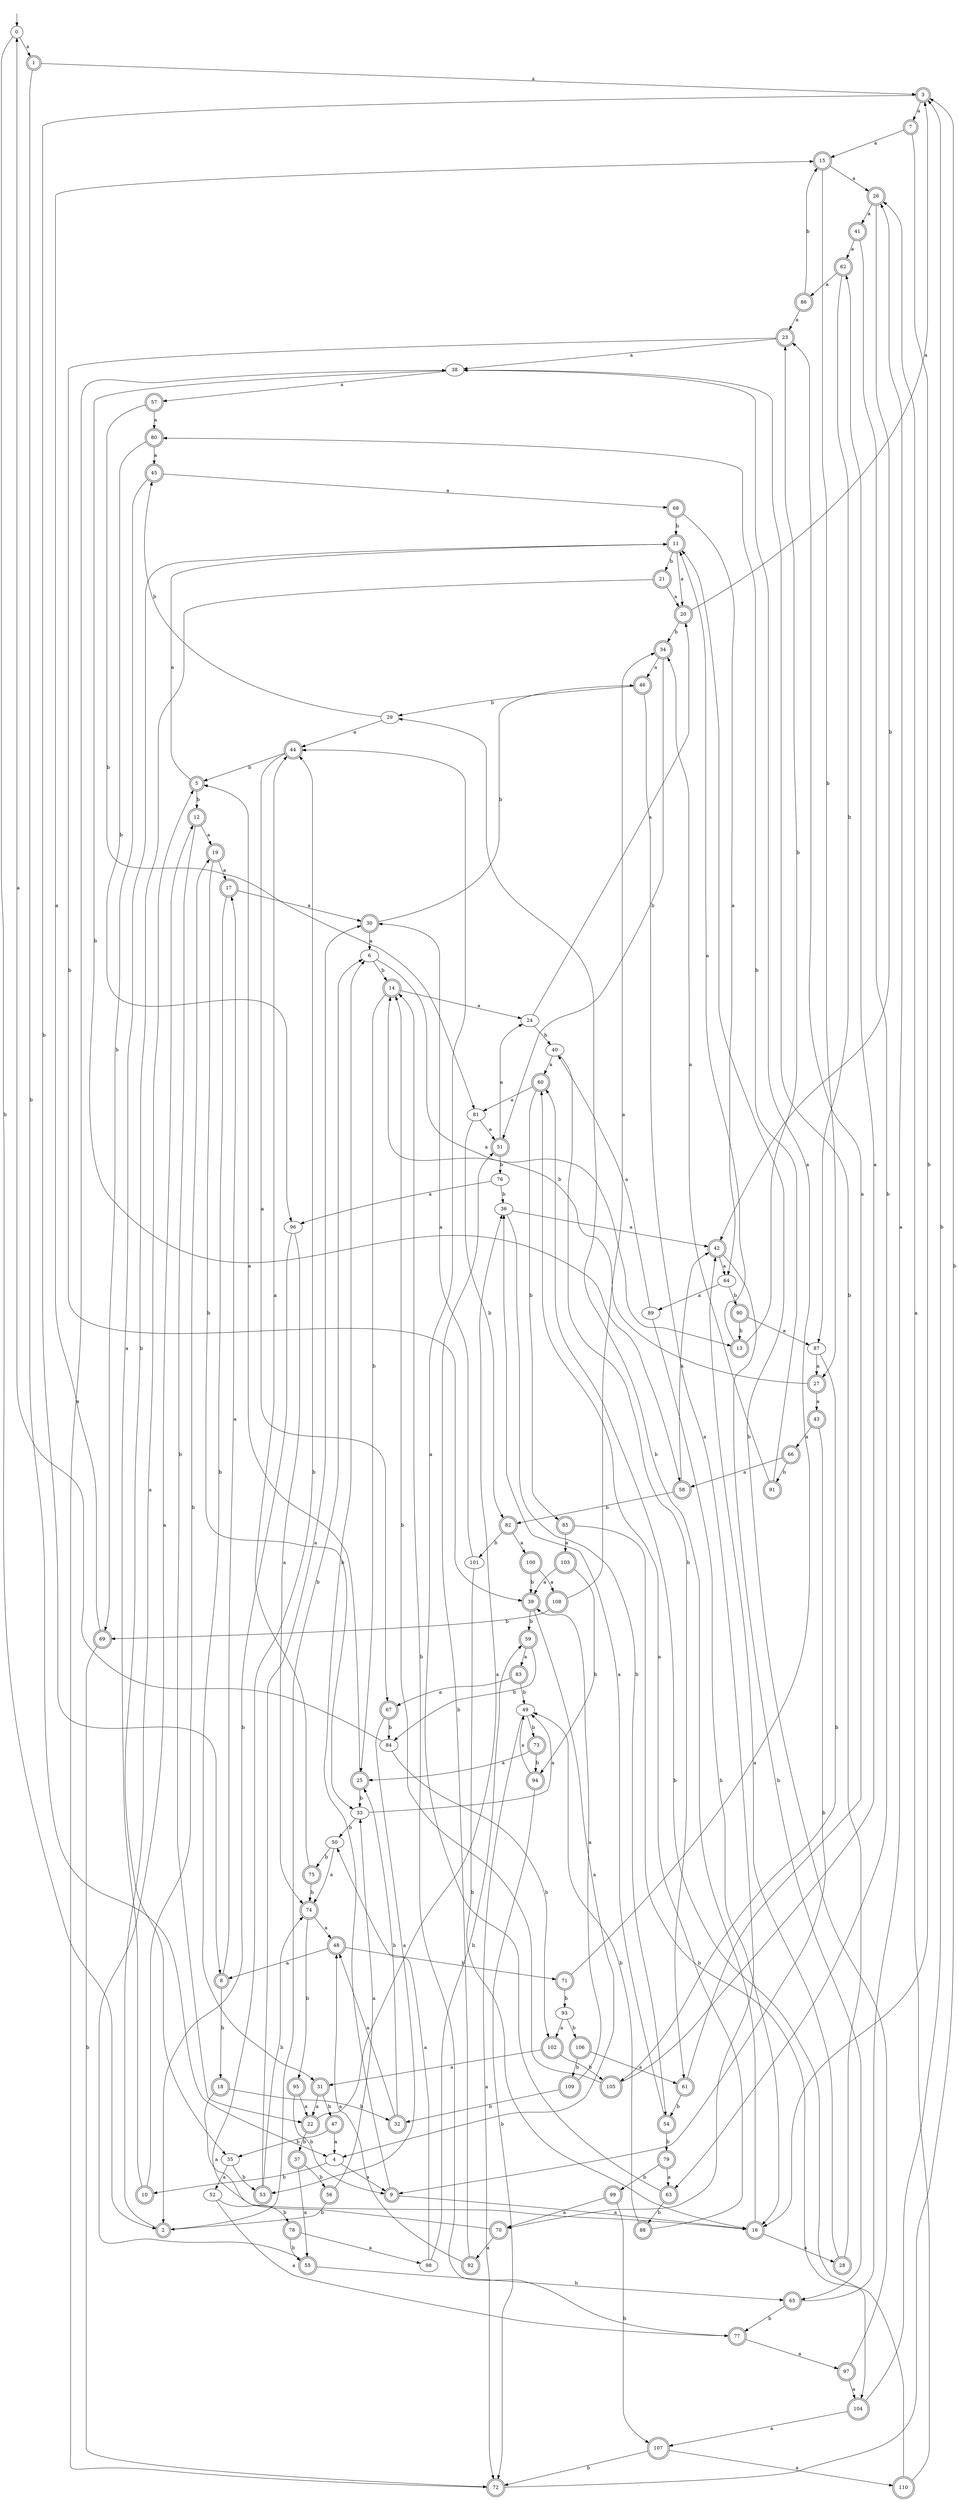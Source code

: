 digraph RandomDFA {
  __start0 [label="", shape=none];
  __start0 -> 0 [label=""];
  0 [shape=circle]
  0 -> 1 [label="a"]
  0 -> 2 [label="b"]
  1 [shape=doublecircle]
  1 -> 3 [label="a"]
  1 -> 4 [label="b"]
  2 [shape=doublecircle]
  2 -> 5 [label="a"]
  2 -> 6 [label="b"]
  3 [shape=doublecircle]
  3 -> 7 [label="a"]
  3 -> 8 [label="b"]
  4
  4 -> 9 [label="a"]
  4 -> 10 [label="b"]
  5 [shape=doublecircle]
  5 -> 11 [label="a"]
  5 -> 12 [label="b"]
  6
  6 -> 13 [label="a"]
  6 -> 14 [label="b"]
  7 [shape=doublecircle]
  7 -> 15 [label="a"]
  7 -> 16 [label="b"]
  8 [shape=doublecircle]
  8 -> 17 [label="a"]
  8 -> 18 [label="b"]
  9 [shape=doublecircle]
  9 -> 16 [label="a"]
  9 -> 6 [label="b"]
  10 [shape=doublecircle]
  10 -> 11 [label="a"]
  10 -> 19 [label="b"]
  11 [shape=doublecircle]
  11 -> 20 [label="a"]
  11 -> 21 [label="b"]
  12 [shape=doublecircle]
  12 -> 19 [label="a"]
  12 -> 22 [label="b"]
  13 [shape=doublecircle]
  13 -> 11 [label="a"]
  13 -> 23 [label="b"]
  14 [shape=doublecircle]
  14 -> 24 [label="a"]
  14 -> 25 [label="b"]
  15 [shape=doublecircle]
  15 -> 26 [label="a"]
  15 -> 27 [label="b"]
  16 [shape=doublecircle]
  16 -> 28 [label="a"]
  16 -> 29 [label="b"]
  17 [shape=doublecircle]
  17 -> 30 [label="a"]
  17 -> 31 [label="b"]
  18 [shape=doublecircle]
  18 -> 16 [label="a"]
  18 -> 32 [label="b"]
  19 [shape=doublecircle]
  19 -> 17 [label="a"]
  19 -> 33 [label="b"]
  20 [shape=doublecircle]
  20 -> 3 [label="a"]
  20 -> 34 [label="b"]
  21 [shape=doublecircle]
  21 -> 20 [label="a"]
  21 -> 35 [label="b"]
  22 [shape=doublecircle]
  22 -> 36 [label="a"]
  22 -> 37 [label="b"]
  23 [shape=doublecircle]
  23 -> 38 [label="a"]
  23 -> 39 [label="b"]
  24
  24 -> 20 [label="a"]
  24 -> 40 [label="b"]
  25 [shape=doublecircle]
  25 -> 5 [label="a"]
  25 -> 33 [label="b"]
  26 [shape=doublecircle]
  26 -> 41 [label="a"]
  26 -> 42 [label="b"]
  27 [shape=doublecircle]
  27 -> 43 [label="a"]
  27 -> 14 [label="b"]
  28 [shape=doublecircle]
  28 -> 42 [label="a"]
  28 -> 38 [label="b"]
  29
  29 -> 44 [label="a"]
  29 -> 45 [label="b"]
  30 [shape=doublecircle]
  30 -> 6 [label="a"]
  30 -> 46 [label="b"]
  31 [shape=doublecircle]
  31 -> 22 [label="a"]
  31 -> 47 [label="b"]
  32 [shape=doublecircle]
  32 -> 48 [label="a"]
  32 -> 25 [label="b"]
  33
  33 -> 49 [label="a"]
  33 -> 50 [label="b"]
  34 [shape=doublecircle]
  34 -> 46 [label="a"]
  34 -> 51 [label="b"]
  35
  35 -> 52 [label="a"]
  35 -> 53 [label="b"]
  36
  36 -> 42 [label="a"]
  36 -> 54 [label="b"]
  37 [shape=doublecircle]
  37 -> 55 [label="a"]
  37 -> 56 [label="b"]
  38
  38 -> 57 [label="a"]
  38 -> 58 [label="b"]
  39 [shape=doublecircle]
  39 -> 4 [label="a"]
  39 -> 59 [label="b"]
  40
  40 -> 60 [label="a"]
  40 -> 61 [label="b"]
  41 [shape=doublecircle]
  41 -> 62 [label="a"]
  41 -> 63 [label="b"]
  42 [shape=doublecircle]
  42 -> 64 [label="a"]
  42 -> 65 [label="b"]
  43 [shape=doublecircle]
  43 -> 66 [label="a"]
  43 -> 9 [label="b"]
  44 [shape=doublecircle]
  44 -> 67 [label="a"]
  44 -> 5 [label="b"]
  45 [shape=doublecircle]
  45 -> 68 [label="a"]
  45 -> 69 [label="b"]
  46 [shape=doublecircle]
  46 -> 70 [label="a"]
  46 -> 29 [label="b"]
  47 [shape=doublecircle]
  47 -> 4 [label="a"]
  47 -> 35 [label="b"]
  48 [shape=doublecircle]
  48 -> 8 [label="a"]
  48 -> 71 [label="b"]
  49
  49 -> 72 [label="a"]
  49 -> 73 [label="b"]
  50
  50 -> 74 [label="a"]
  50 -> 75 [label="b"]
  51 [shape=doublecircle]
  51 -> 24 [label="a"]
  51 -> 76 [label="b"]
  52
  52 -> 77 [label="a"]
  52 -> 78 [label="b"]
  53 [shape=doublecircle]
  53 -> 30 [label="a"]
  53 -> 74 [label="b"]
  54 [shape=doublecircle]
  54 -> 36 [label="a"]
  54 -> 79 [label="b"]
  55 [shape=doublecircle]
  55 -> 12 [label="a"]
  55 -> 65 [label="b"]
  56 [shape=doublecircle]
  56 -> 33 [label="a"]
  56 -> 2 [label="b"]
  57 [shape=doublecircle]
  57 -> 80 [label="a"]
  57 -> 81 [label="b"]
  58 [shape=doublecircle]
  58 -> 42 [label="a"]
  58 -> 82 [label="b"]
  59 [shape=doublecircle]
  59 -> 83 [label="a"]
  59 -> 84 [label="b"]
  60 [shape=doublecircle]
  60 -> 81 [label="a"]
  60 -> 85 [label="b"]
  61 [shape=doublecircle]
  61 -> 23 [label="a"]
  61 -> 54 [label="b"]
  62 [shape=doublecircle]
  62 -> 86 [label="a"]
  62 -> 87 [label="b"]
  63 [shape=doublecircle]
  63 -> 44 [label="a"]
  63 -> 88 [label="b"]
  64
  64 -> 89 [label="a"]
  64 -> 90 [label="b"]
  65 [shape=doublecircle]
  65 -> 26 [label="a"]
  65 -> 77 [label="b"]
  66 [shape=doublecircle]
  66 -> 58 [label="a"]
  66 -> 91 [label="b"]
  67 [shape=doublecircle]
  67 -> 53 [label="a"]
  67 -> 84 [label="b"]
  68 [shape=doublecircle]
  68 -> 64 [label="a"]
  68 -> 11 [label="b"]
  69 [shape=doublecircle]
  69 -> 15 [label="a"]
  69 -> 72 [label="b"]
  70 [shape=doublecircle]
  70 -> 92 [label="a"]
  70 -> 44 [label="b"]
  71 [shape=doublecircle]
  71 -> 38 [label="a"]
  71 -> 93 [label="b"]
  72 [shape=doublecircle]
  72 -> 38 [label="a"]
  72 -> 3 [label="b"]
  73 [shape=doublecircle]
  73 -> 25 [label="a"]
  73 -> 94 [label="b"]
  74 [shape=doublecircle]
  74 -> 48 [label="a"]
  74 -> 95 [label="b"]
  75 [shape=doublecircle]
  75 -> 44 [label="a"]
  75 -> 74 [label="b"]
  76
  76 -> 96 [label="a"]
  76 -> 36 [label="b"]
  77 [shape=doublecircle]
  77 -> 97 [label="a"]
  77 -> 14 [label="b"]
  78 [shape=doublecircle]
  78 -> 98 [label="a"]
  78 -> 55 [label="b"]
  79 [shape=doublecircle]
  79 -> 63 [label="a"]
  79 -> 99 [label="b"]
  80 [shape=doublecircle]
  80 -> 45 [label="a"]
  80 -> 96 [label="b"]
  81
  81 -> 51 [label="a"]
  81 -> 82 [label="b"]
  82 [shape=doublecircle]
  82 -> 100 [label="a"]
  82 -> 101 [label="b"]
  83 [shape=doublecircle]
  83 -> 67 [label="a"]
  83 -> 49 [label="b"]
  84
  84 -> 0 [label="a"]
  84 -> 102 [label="b"]
  85 [shape=doublecircle]
  85 -> 103 [label="a"]
  85 -> 104 [label="b"]
  86 [shape=doublecircle]
  86 -> 23 [label="a"]
  86 -> 15 [label="b"]
  87
  87 -> 27 [label="a"]
  87 -> 105 [label="b"]
  88 [shape=doublecircle]
  88 -> 60 [label="a"]
  88 -> 49 [label="b"]
  89
  89 -> 40 [label="a"]
  89 -> 16 [label="b"]
  90 [shape=doublecircle]
  90 -> 87 [label="a"]
  90 -> 13 [label="b"]
  91 [shape=doublecircle]
  91 -> 34 [label="a"]
  91 -> 80 [label="b"]
  92 [shape=doublecircle]
  92 -> 48 [label="a"]
  92 -> 51 [label="b"]
  93
  93 -> 102 [label="a"]
  93 -> 106 [label="b"]
  94 [shape=doublecircle]
  94 -> 49 [label="a"]
  94 -> 72 [label="b"]
  95 [shape=doublecircle]
  95 -> 22 [label="a"]
  95 -> 9 [label="b"]
  96
  96 -> 74 [label="a"]
  96 -> 2 [label="b"]
  97 [shape=doublecircle]
  97 -> 104 [label="a"]
  97 -> 11 [label="b"]
  98
  98 -> 50 [label="a"]
  98 -> 59 [label="b"]
  99 [shape=doublecircle]
  99 -> 70 [label="a"]
  99 -> 107 [label="b"]
  100 [shape=doublecircle]
  100 -> 108 [label="a"]
  100 -> 39 [label="b"]
  101
  101 -> 30 [label="a"]
  101 -> 16 [label="b"]
  102 [shape=doublecircle]
  102 -> 31 [label="a"]
  102 -> 105 [label="b"]
  103 [shape=doublecircle]
  103 -> 39 [label="a"]
  103 -> 94 [label="b"]
  104 [shape=doublecircle]
  104 -> 107 [label="a"]
  104 -> 3 [label="b"]
  105 [shape=doublecircle]
  105 -> 62 [label="a"]
  105 -> 14 [label="b"]
  106 [shape=doublecircle]
  106 -> 61 [label="a"]
  106 -> 109 [label="b"]
  107 [shape=doublecircle]
  107 -> 110 [label="a"]
  107 -> 72 [label="b"]
  108 [shape=doublecircle]
  108 -> 34 [label="a"]
  108 -> 69 [label="b"]
  109 [shape=doublecircle]
  109 -> 39 [label="a"]
  109 -> 32 [label="b"]
  110 [shape=doublecircle]
  110 -> 26 [label="a"]
  110 -> 60 [label="b"]
}
